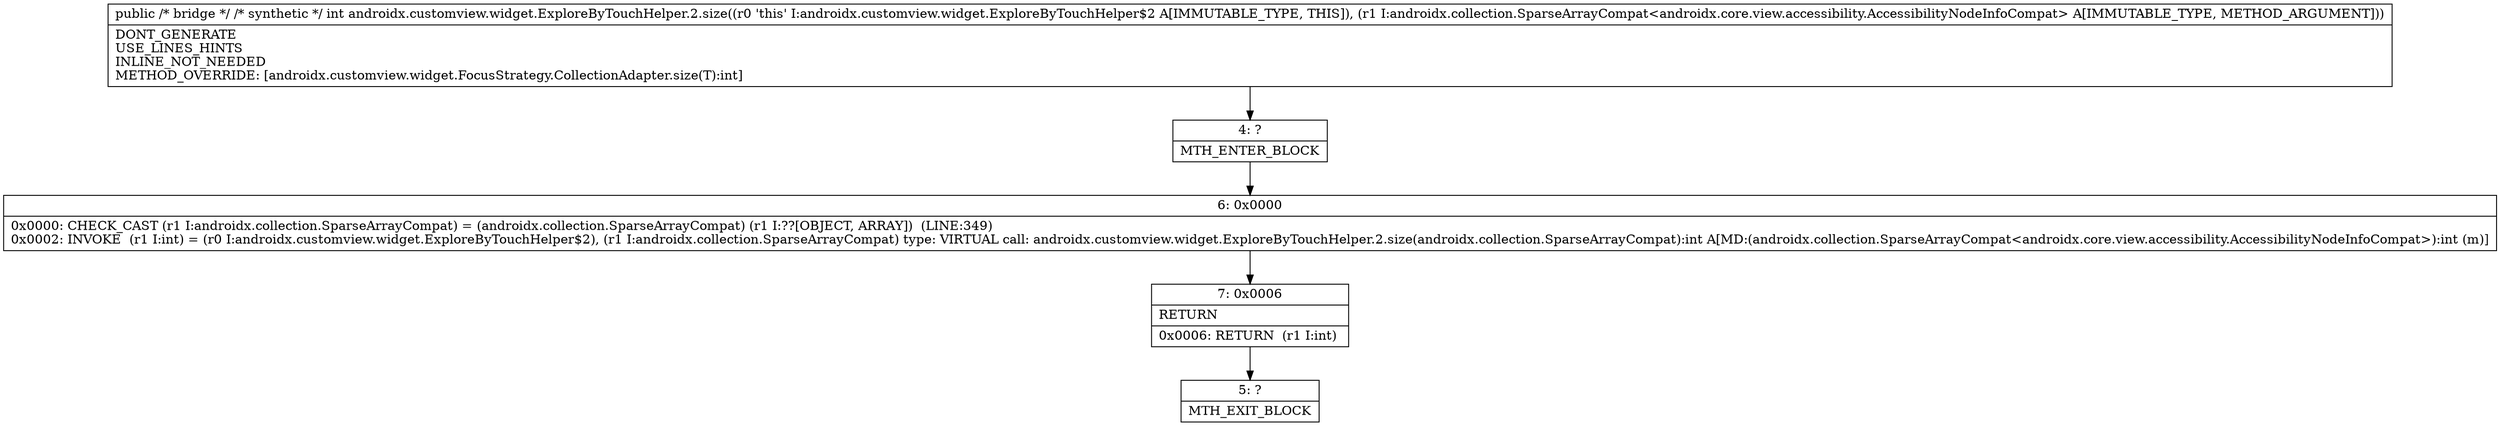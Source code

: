 digraph "CFG forandroidx.customview.widget.ExploreByTouchHelper.2.size(Ljava\/lang\/Object;)I" {
Node_4 [shape=record,label="{4\:\ ?|MTH_ENTER_BLOCK\l}"];
Node_6 [shape=record,label="{6\:\ 0x0000|0x0000: CHECK_CAST (r1 I:androidx.collection.SparseArrayCompat) = (androidx.collection.SparseArrayCompat) (r1 I:??[OBJECT, ARRAY])  (LINE:349)\l0x0002: INVOKE  (r1 I:int) = (r0 I:androidx.customview.widget.ExploreByTouchHelper$2), (r1 I:androidx.collection.SparseArrayCompat) type: VIRTUAL call: androidx.customview.widget.ExploreByTouchHelper.2.size(androidx.collection.SparseArrayCompat):int A[MD:(androidx.collection.SparseArrayCompat\<androidx.core.view.accessibility.AccessibilityNodeInfoCompat\>):int (m)]\l}"];
Node_7 [shape=record,label="{7\:\ 0x0006|RETURN\l|0x0006: RETURN  (r1 I:int) \l}"];
Node_5 [shape=record,label="{5\:\ ?|MTH_EXIT_BLOCK\l}"];
MethodNode[shape=record,label="{public \/* bridge *\/ \/* synthetic *\/ int androidx.customview.widget.ExploreByTouchHelper.2.size((r0 'this' I:androidx.customview.widget.ExploreByTouchHelper$2 A[IMMUTABLE_TYPE, THIS]), (r1 I:androidx.collection.SparseArrayCompat\<androidx.core.view.accessibility.AccessibilityNodeInfoCompat\> A[IMMUTABLE_TYPE, METHOD_ARGUMENT]))  | DONT_GENERATE\lUSE_LINES_HINTS\lINLINE_NOT_NEEDED\lMETHOD_OVERRIDE: [androidx.customview.widget.FocusStrategy.CollectionAdapter.size(T):int]\l}"];
MethodNode -> Node_4;Node_4 -> Node_6;
Node_6 -> Node_7;
Node_7 -> Node_5;
}

